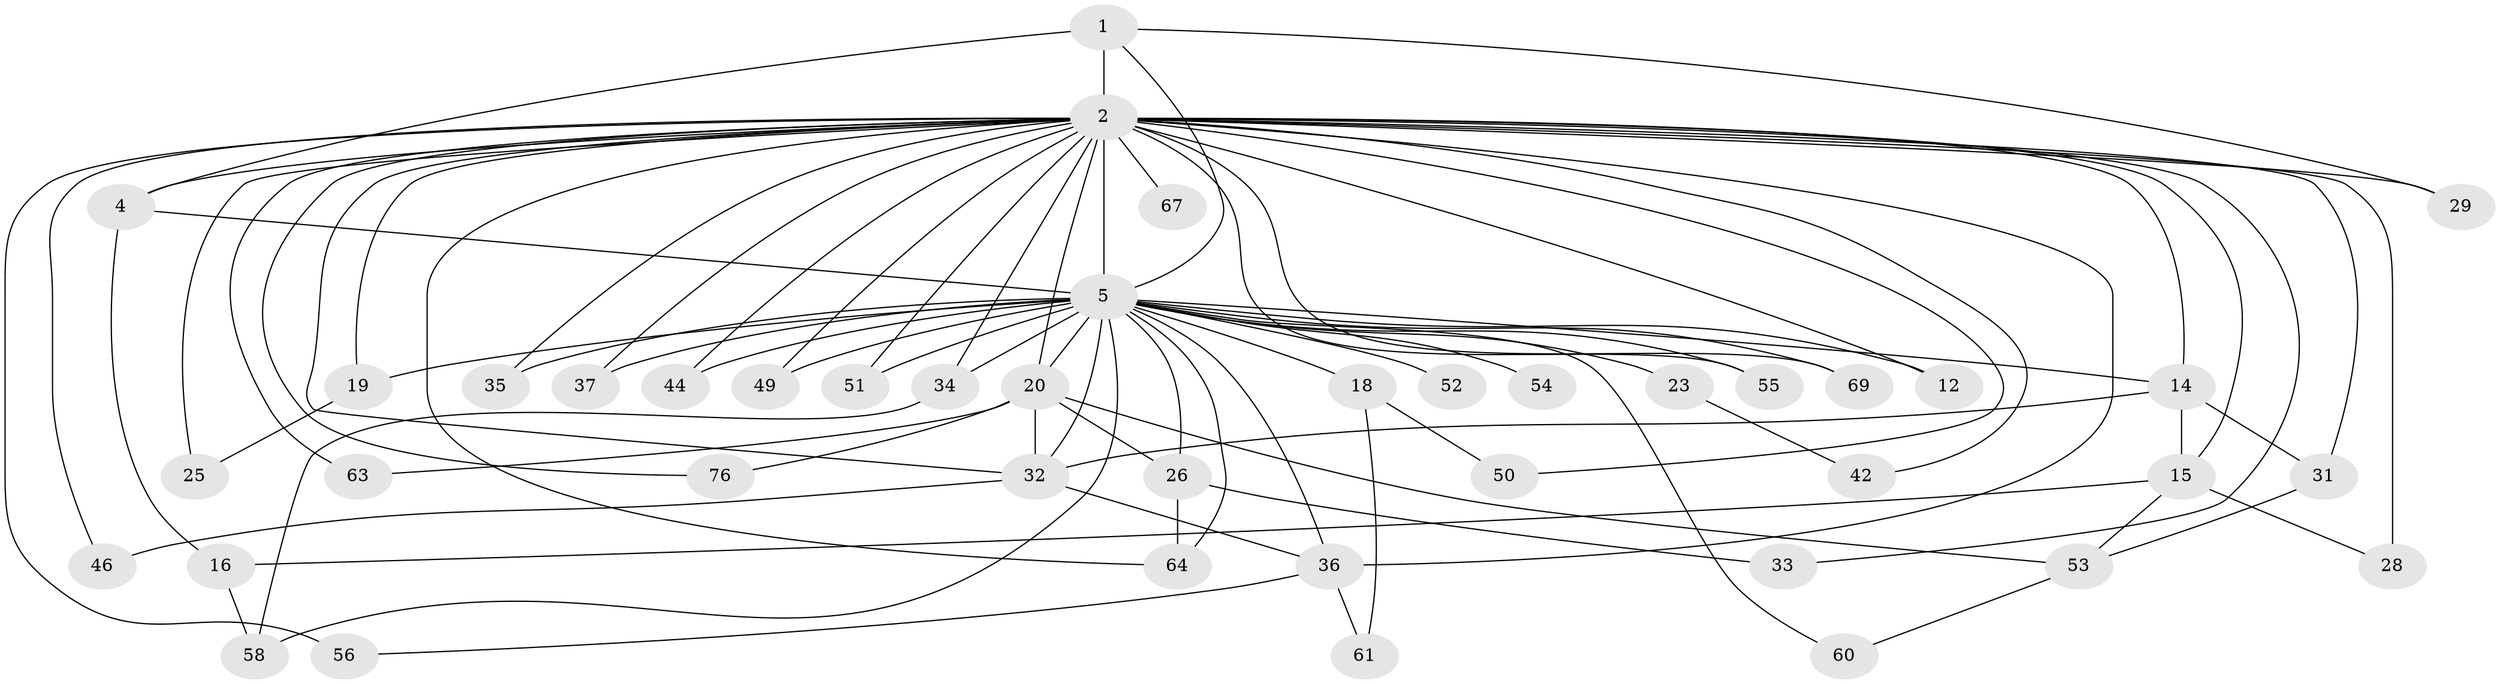 // original degree distribution, {11: 0.011764705882352941, 18: 0.011764705882352941, 20: 0.023529411764705882, 13: 0.011764705882352941, 19: 0.011764705882352941, 14: 0.011764705882352941, 21: 0.011764705882352941, 15: 0.011764705882352941, 26: 0.011764705882352941, 4: 0.08235294117647059, 3: 0.16470588235294117, 5: 0.058823529411764705, 8: 0.023529411764705882, 2: 0.5294117647058824, 6: 0.023529411764705882}
// Generated by graph-tools (version 1.1) at 2025/17/03/04/25 18:17:56]
// undirected, 42 vertices, 83 edges
graph export_dot {
graph [start="1"]
  node [color=gray90,style=filled];
  1;
  2 [super="+6+77+57+10+3+27+22"];
  4;
  5 [super="+24+21+8+38+48+40+7"];
  12;
  14 [super="+79"];
  15;
  16;
  18;
  19;
  20;
  23;
  25;
  26;
  28;
  29;
  31 [super="+70"];
  32 [super="+43+45"];
  33;
  34 [super="+65"];
  35;
  36 [super="+41"];
  37;
  42;
  44;
  46;
  49;
  50;
  51;
  52;
  53;
  54;
  55;
  56 [super="+71"];
  58;
  60;
  61;
  63;
  64 [super="+66"];
  67;
  69;
  76;
  1 -- 2 [weight=5];
  1 -- 4;
  1 -- 5 [weight=4];
  1 -- 29;
  2 -- 4 [weight=7];
  2 -- 5 [weight=25];
  2 -- 20;
  2 -- 33;
  2 -- 34 [weight=2];
  2 -- 37;
  2 -- 46;
  2 -- 67 [weight=2];
  2 -- 12 [weight=2];
  2 -- 44;
  2 -- 76;
  2 -- 14 [weight=4];
  2 -- 69;
  2 -- 15;
  2 -- 19;
  2 -- 28 [weight=2];
  2 -- 29;
  2 -- 35;
  2 -- 51;
  2 -- 55 [weight=2];
  2 -- 56 [weight=2];
  2 -- 63;
  2 -- 32;
  2 -- 64;
  2 -- 36 [weight=2];
  2 -- 49;
  2 -- 50;
  2 -- 25;
  2 -- 31;
  2 -- 42;
  4 -- 5 [weight=4];
  4 -- 16;
  5 -- 23 [weight=2];
  5 -- 37;
  5 -- 54 [weight=2];
  5 -- 36;
  5 -- 18 [weight=3];
  5 -- 35;
  5 -- 69;
  5 -- 26;
  5 -- 64;
  5 -- 19 [weight=2];
  5 -- 52 [weight=2];
  5 -- 12;
  5 -- 14;
  5 -- 20;
  5 -- 32;
  5 -- 34;
  5 -- 44;
  5 -- 49;
  5 -- 51;
  5 -- 55;
  5 -- 58;
  5 -- 60;
  14 -- 15;
  14 -- 31;
  14 -- 32;
  15 -- 16;
  15 -- 28;
  15 -- 53;
  16 -- 58;
  18 -- 50;
  18 -- 61;
  19 -- 25;
  20 -- 26;
  20 -- 32 [weight=2];
  20 -- 53;
  20 -- 63;
  20 -- 76;
  23 -- 42;
  26 -- 33;
  26 -- 64;
  31 -- 53;
  32 -- 36;
  32 -- 46;
  34 -- 58;
  36 -- 56;
  36 -- 61;
  53 -- 60;
}
